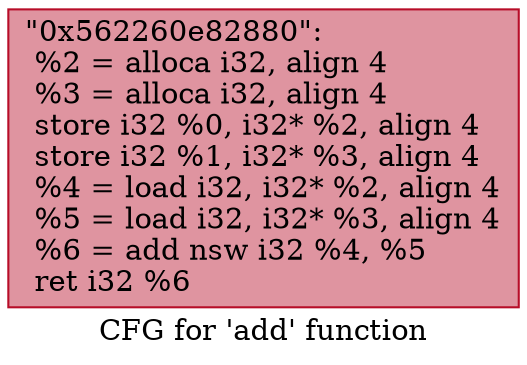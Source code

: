 digraph "CFG for 'add' function" {
	label="CFG for 'add' function";

	Node0x562260e82880 [shape=record,color="#b70d28ff", style=filled, fillcolor="#b70d2870",label="{\"0x562260e82880\":\l  %2 = alloca i32, align 4\l  %3 = alloca i32, align 4\l  store i32 %0, i32* %2, align 4\l  store i32 %1, i32* %3, align 4\l  %4 = load i32, i32* %2, align 4\l  %5 = load i32, i32* %3, align 4\l  %6 = add nsw i32 %4, %5\l  ret i32 %6\l}"];
}
